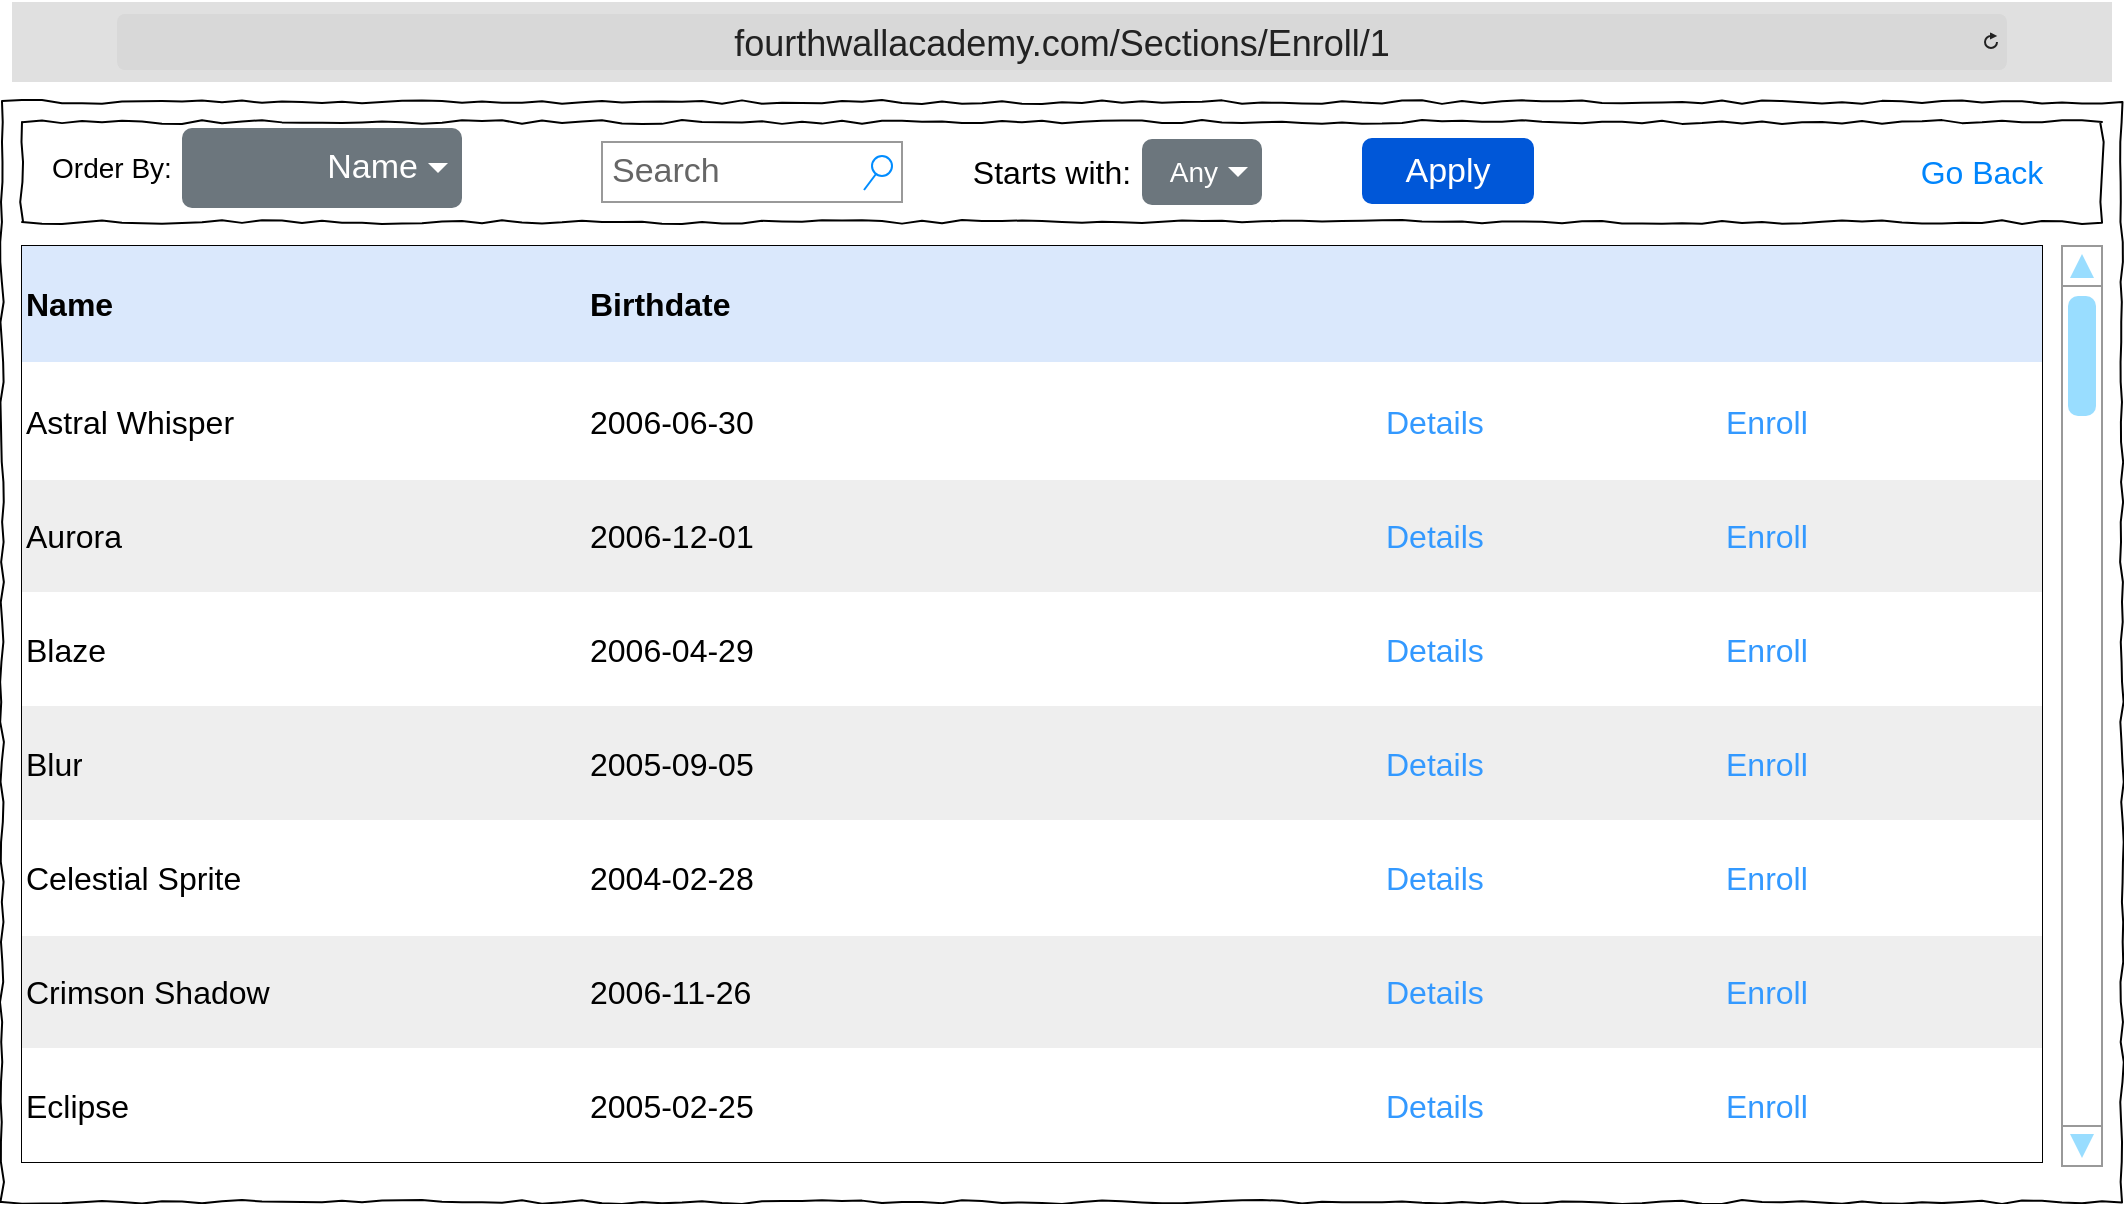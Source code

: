 <mxfile version="26.0.5">
  <diagram name="Page-1" id="03018318-947c-dd8e-b7a3-06fadd420f32">
    <mxGraphModel dx="3354" dy="1258" grid="1" gridSize="10" guides="1" tooltips="1" connect="1" arrows="1" fold="1" page="1" pageScale="1" pageWidth="1100" pageHeight="850" background="none" math="0" shadow="0">
      <root>
        <mxCell id="0" />
        <mxCell id="1" parent="0" />
        <mxCell id="677b7b8949515195-1" value="" style="whiteSpace=wrap;html=1;rounded=0;shadow=0;labelBackgroundColor=none;strokeColor=#000000;strokeWidth=1;fillColor=none;fontFamily=Verdana;fontSize=12;fontColor=#000000;align=center;comic=1;" parent="1" vertex="1">
          <mxGeometry x="20" y="60" width="1060" height="550" as="geometry" />
        </mxCell>
        <mxCell id="677b7b8949515195-10" value="" style="whiteSpace=wrap;html=1;rounded=0;shadow=0;labelBackgroundColor=none;strokeWidth=1;fillColor=none;fontFamily=Verdana;fontSize=12;align=center;comic=1;" parent="1" vertex="1">
          <mxGeometry x="30" y="70" width="1040" height="50" as="geometry" />
        </mxCell>
        <mxCell id="HjhiuZLruFTGGM_Ddv_2-103" value="" style="verticalLabelPosition=bottom;shadow=0;dashed=0;align=center;html=1;verticalAlign=top;strokeWidth=1;shape=mxgraph.mockup.navigation.scrollBar;strokeColor=#999999;barPos=98.611;fillColor2=#99ddff;strokeColor2=none;direction=north;" parent="1" vertex="1">
          <mxGeometry x="1050" y="132" width="20" height="460" as="geometry" />
        </mxCell>
        <mxCell id="HjhiuZLruFTGGM_Ddv_2-108" value="" style="shape=table;startSize=0;container=1;collapsible=0;childLayout=tableLayout;fontSize=16;align=left;" parent="1" vertex="1">
          <mxGeometry x="30" y="132" width="1010" height="458" as="geometry" />
        </mxCell>
        <mxCell id="HjhiuZLruFTGGM_Ddv_2-172" style="shape=tableRow;horizontal=0;startSize=0;swimlaneHead=0;swimlaneBody=0;strokeColor=inherit;top=0;left=0;bottom=0;right=0;collapsible=0;dropTarget=0;fillColor=none;points=[[0,0.5],[1,0.5]];portConstraint=eastwest;fontSize=16;" parent="HjhiuZLruFTGGM_Ddv_2-108" vertex="1">
          <mxGeometry width="1010" height="58" as="geometry" />
        </mxCell>
        <mxCell id="HjhiuZLruFTGGM_Ddv_2-173" value="&lt;b&gt;Name&lt;/b&gt;" style="shape=partialRectangle;html=1;whiteSpace=wrap;connectable=0;overflow=hidden;top=0;left=0;bottom=0;right=0;pointerEvents=1;fontSize=16;fillColor=#dae8fc;strokeColor=#6c8ebf;align=left;" parent="HjhiuZLruFTGGM_Ddv_2-172" vertex="1">
          <mxGeometry width="282" height="58" as="geometry">
            <mxRectangle width="282" height="58" as="alternateBounds" />
          </mxGeometry>
        </mxCell>
        <mxCell id="HjhiuZLruFTGGM_Ddv_2-174" value="&lt;b&gt;Birthdate&lt;/b&gt;" style="shape=partialRectangle;html=1;whiteSpace=wrap;connectable=0;overflow=hidden;top=0;left=0;bottom=0;right=0;pointerEvents=1;fontSize=16;fillColor=#dae8fc;strokeColor=#6c8ebf;align=left;" parent="HjhiuZLruFTGGM_Ddv_2-172" vertex="1">
          <mxGeometry x="282" width="398" height="58" as="geometry">
            <mxRectangle width="398" height="58" as="alternateBounds" />
          </mxGeometry>
        </mxCell>
        <mxCell id="HjhiuZLruFTGGM_Ddv_2-175" style="shape=partialRectangle;html=1;whiteSpace=wrap;connectable=0;overflow=hidden;top=0;left=0;bottom=0;right=0;pointerEvents=1;fontSize=16;fillColor=#dae8fc;strokeColor=#6c8ebf;align=left;" parent="HjhiuZLruFTGGM_Ddv_2-172" vertex="1">
          <mxGeometry x="680" width="170" height="58" as="geometry">
            <mxRectangle width="170" height="58" as="alternateBounds" />
          </mxGeometry>
        </mxCell>
        <mxCell id="Dehn6o_nvVBlmI8mv002-1" style="shape=partialRectangle;html=1;whiteSpace=wrap;connectable=0;overflow=hidden;top=0;left=0;bottom=0;right=0;pointerEvents=1;fontSize=16;fillColor=#dae8fc;strokeColor=#6c8ebf;align=left;" parent="HjhiuZLruFTGGM_Ddv_2-172" vertex="1">
          <mxGeometry x="850" width="160" height="58" as="geometry">
            <mxRectangle width="160" height="58" as="alternateBounds" />
          </mxGeometry>
        </mxCell>
        <mxCell id="HjhiuZLruFTGGM_Ddv_2-113" value="" style="shape=tableRow;horizontal=0;startSize=0;swimlaneHead=0;swimlaneBody=0;strokeColor=inherit;top=0;left=0;bottom=0;right=0;collapsible=0;dropTarget=0;fillColor=none;points=[[0,0.5],[1,0.5]];portConstraint=eastwest;fontSize=16;" parent="HjhiuZLruFTGGM_Ddv_2-108" vertex="1">
          <mxGeometry y="58" width="1010" height="59" as="geometry" />
        </mxCell>
        <mxCell id="HjhiuZLruFTGGM_Ddv_2-114" value="Astral Whisper" style="shape=partialRectangle;html=1;whiteSpace=wrap;connectable=0;overflow=hidden;top=0;left=0;bottom=0;right=0;pointerEvents=1;fontSize=16;align=left;" parent="HjhiuZLruFTGGM_Ddv_2-113" vertex="1">
          <mxGeometry width="282" height="59" as="geometry">
            <mxRectangle width="282" height="59" as="alternateBounds" />
          </mxGeometry>
        </mxCell>
        <mxCell id="HjhiuZLruFTGGM_Ddv_2-164" value="2006-06-30" style="shape=partialRectangle;html=1;whiteSpace=wrap;connectable=0;overflow=hidden;top=0;left=0;bottom=0;right=0;pointerEvents=1;fontSize=16;align=left;" parent="HjhiuZLruFTGGM_Ddv_2-113" vertex="1">
          <mxGeometry x="282" width="398" height="59" as="geometry">
            <mxRectangle width="398" height="59" as="alternateBounds" />
          </mxGeometry>
        </mxCell>
        <mxCell id="HjhiuZLruFTGGM_Ddv_2-122" value="Details" style="shape=partialRectangle;html=1;whiteSpace=wrap;connectable=0;overflow=hidden;top=0;left=0;bottom=0;right=0;pointerEvents=1;fontSize=16;fontColor=#3399FF;align=left;" parent="HjhiuZLruFTGGM_Ddv_2-113" vertex="1">
          <mxGeometry x="680" width="170" height="59" as="geometry">
            <mxRectangle width="170" height="59" as="alternateBounds" />
          </mxGeometry>
        </mxCell>
        <mxCell id="Dehn6o_nvVBlmI8mv002-2" value="Enroll" style="shape=partialRectangle;html=1;whiteSpace=wrap;connectable=0;overflow=hidden;top=0;left=0;bottom=0;right=0;pointerEvents=1;fontSize=16;fontColor=#3399FF;align=left;" parent="HjhiuZLruFTGGM_Ddv_2-113" vertex="1">
          <mxGeometry x="850" width="160" height="59" as="geometry">
            <mxRectangle width="160" height="59" as="alternateBounds" />
          </mxGeometry>
        </mxCell>
        <mxCell id="HjhiuZLruFTGGM_Ddv_2-117" value="" style="shape=tableRow;horizontal=0;startSize=0;swimlaneHead=0;swimlaneBody=0;strokeColor=inherit;top=0;left=0;bottom=0;right=0;collapsible=0;dropTarget=0;fillColor=none;points=[[0,0.5],[1,0.5]];portConstraint=eastwest;fontSize=16;" parent="HjhiuZLruFTGGM_Ddv_2-108" vertex="1">
          <mxGeometry y="117" width="1010" height="56" as="geometry" />
        </mxCell>
        <mxCell id="HjhiuZLruFTGGM_Ddv_2-118" value="Aurora" style="shape=partialRectangle;html=1;whiteSpace=wrap;connectable=0;overflow=hidden;top=0;left=0;bottom=0;right=0;pointerEvents=1;fontSize=16;fillColor=#eeeeee;strokeColor=#36393d;align=left;" parent="HjhiuZLruFTGGM_Ddv_2-117" vertex="1">
          <mxGeometry width="282" height="56" as="geometry">
            <mxRectangle width="282" height="56" as="alternateBounds" />
          </mxGeometry>
        </mxCell>
        <mxCell id="HjhiuZLruFTGGM_Ddv_2-165" value="2006-12-01" style="shape=partialRectangle;html=1;whiteSpace=wrap;connectable=0;overflow=hidden;top=0;left=0;bottom=0;right=0;pointerEvents=1;fontSize=16;fillColor=#eeeeee;strokeColor=#36393d;align=left;" parent="HjhiuZLruFTGGM_Ddv_2-117" vertex="1">
          <mxGeometry x="282" width="398" height="56" as="geometry">
            <mxRectangle width="398" height="56" as="alternateBounds" />
          </mxGeometry>
        </mxCell>
        <mxCell id="HjhiuZLruFTGGM_Ddv_2-123" value="Details" style="shape=partialRectangle;html=1;whiteSpace=wrap;connectable=0;overflow=hidden;top=0;left=0;bottom=0;right=0;pointerEvents=1;fontSize=16;fillColor=#eeeeee;strokeColor=#36393d;fontColor=#3399FF;align=left;" parent="HjhiuZLruFTGGM_Ddv_2-117" vertex="1">
          <mxGeometry x="680" width="170" height="56" as="geometry">
            <mxRectangle width="170" height="56" as="alternateBounds" />
          </mxGeometry>
        </mxCell>
        <mxCell id="Dehn6o_nvVBlmI8mv002-3" value="Enroll" style="shape=partialRectangle;html=1;whiteSpace=wrap;connectable=0;overflow=hidden;top=0;left=0;bottom=0;right=0;pointerEvents=1;fontSize=16;fillColor=#eeeeee;strokeColor=#36393d;fontColor=#3399FF;align=left;" parent="HjhiuZLruFTGGM_Ddv_2-117" vertex="1">
          <mxGeometry x="850" width="160" height="56" as="geometry">
            <mxRectangle width="160" height="56" as="alternateBounds" />
          </mxGeometry>
        </mxCell>
        <mxCell id="HjhiuZLruFTGGM_Ddv_2-127" style="shape=tableRow;horizontal=0;startSize=0;swimlaneHead=0;swimlaneBody=0;strokeColor=inherit;top=0;left=0;bottom=0;right=0;collapsible=0;dropTarget=0;fillColor=none;points=[[0,0.5],[1,0.5]];portConstraint=eastwest;fontSize=16;" parent="HjhiuZLruFTGGM_Ddv_2-108" vertex="1">
          <mxGeometry y="173" width="1010" height="57" as="geometry" />
        </mxCell>
        <mxCell id="HjhiuZLruFTGGM_Ddv_2-128" value="Blaze" style="shape=partialRectangle;html=1;whiteSpace=wrap;connectable=0;overflow=hidden;top=0;left=0;bottom=0;right=0;pointerEvents=1;fontSize=16;align=left;" parent="HjhiuZLruFTGGM_Ddv_2-127" vertex="1">
          <mxGeometry width="282" height="57" as="geometry">
            <mxRectangle width="282" height="57" as="alternateBounds" />
          </mxGeometry>
        </mxCell>
        <mxCell id="HjhiuZLruFTGGM_Ddv_2-166" value="2006-04-29" style="shape=partialRectangle;html=1;whiteSpace=wrap;connectable=0;overflow=hidden;top=0;left=0;bottom=0;right=0;pointerEvents=1;fontSize=16;align=left;" parent="HjhiuZLruFTGGM_Ddv_2-127" vertex="1">
          <mxGeometry x="282" width="398" height="57" as="geometry">
            <mxRectangle width="398" height="57" as="alternateBounds" />
          </mxGeometry>
        </mxCell>
        <mxCell id="HjhiuZLruFTGGM_Ddv_2-131" value="Details" style="shape=partialRectangle;html=1;whiteSpace=wrap;connectable=0;overflow=hidden;top=0;left=0;bottom=0;right=0;pointerEvents=1;fontSize=16;fontColor=#3399FF;align=left;" parent="HjhiuZLruFTGGM_Ddv_2-127" vertex="1">
          <mxGeometry x="680" width="170" height="57" as="geometry">
            <mxRectangle width="170" height="57" as="alternateBounds" />
          </mxGeometry>
        </mxCell>
        <mxCell id="Dehn6o_nvVBlmI8mv002-4" value="Enroll" style="shape=partialRectangle;html=1;whiteSpace=wrap;connectable=0;overflow=hidden;top=0;left=0;bottom=0;right=0;pointerEvents=1;fontSize=16;fontColor=#3399FF;align=left;" parent="HjhiuZLruFTGGM_Ddv_2-127" vertex="1">
          <mxGeometry x="850" width="160" height="57" as="geometry">
            <mxRectangle width="160" height="57" as="alternateBounds" />
          </mxGeometry>
        </mxCell>
        <mxCell id="HjhiuZLruFTGGM_Ddv_2-133" style="shape=tableRow;horizontal=0;startSize=0;swimlaneHead=0;swimlaneBody=0;strokeColor=inherit;top=0;left=0;bottom=0;right=0;collapsible=0;dropTarget=0;fillColor=none;points=[[0,0.5],[1,0.5]];portConstraint=eastwest;fontSize=16;" parent="HjhiuZLruFTGGM_Ddv_2-108" vertex="1">
          <mxGeometry y="230" width="1010" height="57" as="geometry" />
        </mxCell>
        <mxCell id="HjhiuZLruFTGGM_Ddv_2-134" value="Blur" style="shape=partialRectangle;html=1;whiteSpace=wrap;connectable=0;overflow=hidden;top=0;left=0;bottom=0;right=0;pointerEvents=1;fontSize=16;fillColor=#eeeeee;strokeColor=#36393d;align=left;" parent="HjhiuZLruFTGGM_Ddv_2-133" vertex="1">
          <mxGeometry width="282" height="57" as="geometry">
            <mxRectangle width="282" height="57" as="alternateBounds" />
          </mxGeometry>
        </mxCell>
        <mxCell id="HjhiuZLruFTGGM_Ddv_2-167" value="2005-09-05" style="shape=partialRectangle;html=1;whiteSpace=wrap;connectable=0;overflow=hidden;top=0;left=0;bottom=0;right=0;pointerEvents=1;fontSize=16;fillColor=#eeeeee;strokeColor=#36393d;align=left;" parent="HjhiuZLruFTGGM_Ddv_2-133" vertex="1">
          <mxGeometry x="282" width="398" height="57" as="geometry">
            <mxRectangle width="398" height="57" as="alternateBounds" />
          </mxGeometry>
        </mxCell>
        <mxCell id="HjhiuZLruFTGGM_Ddv_2-137" value="Details" style="shape=partialRectangle;html=1;whiteSpace=wrap;connectable=0;overflow=hidden;top=0;left=0;bottom=0;right=0;pointerEvents=1;fontSize=16;fillColor=#eeeeee;strokeColor=#36393d;fontColor=#3399FF;align=left;" parent="HjhiuZLruFTGGM_Ddv_2-133" vertex="1">
          <mxGeometry x="680" width="170" height="57" as="geometry">
            <mxRectangle width="170" height="57" as="alternateBounds" />
          </mxGeometry>
        </mxCell>
        <mxCell id="Dehn6o_nvVBlmI8mv002-5" value="Enroll" style="shape=partialRectangle;html=1;whiteSpace=wrap;connectable=0;overflow=hidden;top=0;left=0;bottom=0;right=0;pointerEvents=1;fontSize=16;fillColor=#eeeeee;strokeColor=#36393d;fontColor=#3399FF;align=left;" parent="HjhiuZLruFTGGM_Ddv_2-133" vertex="1">
          <mxGeometry x="850" width="160" height="57" as="geometry">
            <mxRectangle width="160" height="57" as="alternateBounds" />
          </mxGeometry>
        </mxCell>
        <mxCell id="HjhiuZLruFTGGM_Ddv_2-139" style="shape=tableRow;horizontal=0;startSize=0;swimlaneHead=0;swimlaneBody=0;strokeColor=inherit;top=0;left=0;bottom=0;right=0;collapsible=0;dropTarget=0;fillColor=none;points=[[0,0.5],[1,0.5]];portConstraint=eastwest;fontSize=16;" parent="HjhiuZLruFTGGM_Ddv_2-108" vertex="1">
          <mxGeometry y="287" width="1010" height="58" as="geometry" />
        </mxCell>
        <mxCell id="HjhiuZLruFTGGM_Ddv_2-140" value="Celestial Sprite" style="shape=partialRectangle;html=1;whiteSpace=wrap;connectable=0;overflow=hidden;top=0;left=0;bottom=0;right=0;pointerEvents=1;fontSize=16;align=left;" parent="HjhiuZLruFTGGM_Ddv_2-139" vertex="1">
          <mxGeometry width="282" height="58" as="geometry">
            <mxRectangle width="282" height="58" as="alternateBounds" />
          </mxGeometry>
        </mxCell>
        <mxCell id="HjhiuZLruFTGGM_Ddv_2-168" value="2004-02-28" style="shape=partialRectangle;html=1;whiteSpace=wrap;connectable=0;overflow=hidden;top=0;left=0;bottom=0;right=0;pointerEvents=1;fontSize=16;align=left;" parent="HjhiuZLruFTGGM_Ddv_2-139" vertex="1">
          <mxGeometry x="282" width="398" height="58" as="geometry">
            <mxRectangle width="398" height="58" as="alternateBounds" />
          </mxGeometry>
        </mxCell>
        <mxCell id="HjhiuZLruFTGGM_Ddv_2-143" value="Details" style="shape=partialRectangle;html=1;whiteSpace=wrap;connectable=0;overflow=hidden;top=0;left=0;bottom=0;right=0;pointerEvents=1;fontSize=16;fontColor=#3399FF;align=left;" parent="HjhiuZLruFTGGM_Ddv_2-139" vertex="1">
          <mxGeometry x="680" width="170" height="58" as="geometry">
            <mxRectangle width="170" height="58" as="alternateBounds" />
          </mxGeometry>
        </mxCell>
        <mxCell id="Dehn6o_nvVBlmI8mv002-6" value="Enroll" style="shape=partialRectangle;html=1;whiteSpace=wrap;connectable=0;overflow=hidden;top=0;left=0;bottom=0;right=0;pointerEvents=1;fontSize=16;fontColor=#3399FF;align=left;" parent="HjhiuZLruFTGGM_Ddv_2-139" vertex="1">
          <mxGeometry x="850" width="160" height="58" as="geometry">
            <mxRectangle width="160" height="58" as="alternateBounds" />
          </mxGeometry>
        </mxCell>
        <mxCell id="HjhiuZLruFTGGM_Ddv_2-145" style="shape=tableRow;horizontal=0;startSize=0;swimlaneHead=0;swimlaneBody=0;strokeColor=inherit;top=0;left=0;bottom=0;right=0;collapsible=0;dropTarget=0;fillColor=none;points=[[0,0.5],[1,0.5]];portConstraint=eastwest;fontSize=16;" parent="HjhiuZLruFTGGM_Ddv_2-108" vertex="1">
          <mxGeometry y="345" width="1010" height="56" as="geometry" />
        </mxCell>
        <mxCell id="HjhiuZLruFTGGM_Ddv_2-146" value="Crimson Shadow" style="shape=partialRectangle;html=1;whiteSpace=wrap;connectable=0;overflow=hidden;top=0;left=0;bottom=0;right=0;pointerEvents=1;fontSize=16;fillColor=#eeeeee;strokeColor=#36393d;align=left;" parent="HjhiuZLruFTGGM_Ddv_2-145" vertex="1">
          <mxGeometry width="282" height="56" as="geometry">
            <mxRectangle width="282" height="56" as="alternateBounds" />
          </mxGeometry>
        </mxCell>
        <mxCell id="HjhiuZLruFTGGM_Ddv_2-169" value="2006-11-26" style="shape=partialRectangle;html=1;whiteSpace=wrap;connectable=0;overflow=hidden;top=0;left=0;bottom=0;right=0;pointerEvents=1;fontSize=16;fillColor=#eeeeee;strokeColor=#36393d;align=left;" parent="HjhiuZLruFTGGM_Ddv_2-145" vertex="1">
          <mxGeometry x="282" width="398" height="56" as="geometry">
            <mxRectangle width="398" height="56" as="alternateBounds" />
          </mxGeometry>
        </mxCell>
        <mxCell id="HjhiuZLruFTGGM_Ddv_2-149" value="Details" style="shape=partialRectangle;html=1;whiteSpace=wrap;connectable=0;overflow=hidden;top=0;left=0;bottom=0;right=0;pointerEvents=1;fontSize=16;fillColor=#eeeeee;strokeColor=#36393d;fontColor=#3399FF;align=left;" parent="HjhiuZLruFTGGM_Ddv_2-145" vertex="1">
          <mxGeometry x="680" width="170" height="56" as="geometry">
            <mxRectangle width="170" height="56" as="alternateBounds" />
          </mxGeometry>
        </mxCell>
        <mxCell id="Dehn6o_nvVBlmI8mv002-7" value="Enroll" style="shape=partialRectangle;html=1;whiteSpace=wrap;connectable=0;overflow=hidden;top=0;left=0;bottom=0;right=0;pointerEvents=1;fontSize=16;fillColor=#eeeeee;strokeColor=#36393d;fontColor=#3399FF;align=left;" parent="HjhiuZLruFTGGM_Ddv_2-145" vertex="1">
          <mxGeometry x="850" width="160" height="56" as="geometry">
            <mxRectangle width="160" height="56" as="alternateBounds" />
          </mxGeometry>
        </mxCell>
        <mxCell id="HjhiuZLruFTGGM_Ddv_2-151" style="shape=tableRow;horizontal=0;startSize=0;swimlaneHead=0;swimlaneBody=0;strokeColor=inherit;top=0;left=0;bottom=0;right=0;collapsible=0;dropTarget=0;fillColor=none;points=[[0,0.5],[1,0.5]];portConstraint=eastwest;fontSize=16;" parent="HjhiuZLruFTGGM_Ddv_2-108" vertex="1">
          <mxGeometry y="401" width="1010" height="57" as="geometry" />
        </mxCell>
        <mxCell id="HjhiuZLruFTGGM_Ddv_2-152" value="Eclipse" style="shape=partialRectangle;html=1;whiteSpace=wrap;connectable=0;overflow=hidden;top=0;left=0;bottom=0;right=0;pointerEvents=1;fontSize=16;align=left;" parent="HjhiuZLruFTGGM_Ddv_2-151" vertex="1">
          <mxGeometry width="282" height="57" as="geometry">
            <mxRectangle width="282" height="57" as="alternateBounds" />
          </mxGeometry>
        </mxCell>
        <mxCell id="HjhiuZLruFTGGM_Ddv_2-170" value="2005-02-25" style="shape=partialRectangle;html=1;whiteSpace=wrap;connectable=0;overflow=hidden;top=0;left=0;bottom=0;right=0;pointerEvents=1;fontSize=16;align=left;" parent="HjhiuZLruFTGGM_Ddv_2-151" vertex="1">
          <mxGeometry x="282" width="398" height="57" as="geometry">
            <mxRectangle width="398" height="57" as="alternateBounds" />
          </mxGeometry>
        </mxCell>
        <mxCell id="HjhiuZLruFTGGM_Ddv_2-155" value="Details" style="shape=partialRectangle;html=1;whiteSpace=wrap;connectable=0;overflow=hidden;top=0;left=0;bottom=0;right=0;pointerEvents=1;fontSize=16;fontColor=#3399FF;align=left;" parent="HjhiuZLruFTGGM_Ddv_2-151" vertex="1">
          <mxGeometry x="680" width="170" height="57" as="geometry">
            <mxRectangle width="170" height="57" as="alternateBounds" />
          </mxGeometry>
        </mxCell>
        <mxCell id="Dehn6o_nvVBlmI8mv002-8" value="Enroll" style="shape=partialRectangle;html=1;whiteSpace=wrap;connectable=0;overflow=hidden;top=0;left=0;bottom=0;right=0;pointerEvents=1;fontSize=16;fontColor=#3399FF;align=left;" parent="HjhiuZLruFTGGM_Ddv_2-151" vertex="1">
          <mxGeometry x="850" width="160" height="57" as="geometry">
            <mxRectangle width="160" height="57" as="alternateBounds" />
          </mxGeometry>
        </mxCell>
        <mxCell id="HjhiuZLruFTGGM_Ddv_2-159" value="Search" style="strokeWidth=1;shadow=0;dashed=0;align=center;html=1;shape=mxgraph.mockup.forms.searchBox;strokeColor=#999999;mainText=;strokeColor2=#008cff;fontColor=#666666;fontSize=17;align=left;spacingLeft=3;whiteSpace=wrap;" parent="1" vertex="1">
          <mxGeometry x="320" y="80" width="150" height="30" as="geometry" />
        </mxCell>
        <mxCell id="HjhiuZLruFTGGM_Ddv_2-163" value="&lt;font style=&quot;font-size: 17px;&quot;&gt;Apply&lt;/font&gt;" style="rounded=1;fillColor=#0057D8;strokeColor=none;html=1;whiteSpace=wrap;fontColor=#ffffff;align=center;verticalAlign=middle;fontStyle=0;fontSize=12;sketch=0;" parent="1" vertex="1">
          <mxGeometry x="700" y="78" width="86" height="33" as="geometry" />
        </mxCell>
        <mxCell id="HjhiuZLruFTGGM_Ddv_2-176" value="&lt;font style=&quot;font-size: 14px;&quot;&gt;Order By:&lt;/font&gt;" style="text;html=1;align=center;verticalAlign=middle;whiteSpace=wrap;rounded=0;" parent="1" vertex="1">
          <mxGeometry x="40" y="78" width="70" height="30" as="geometry" />
        </mxCell>
        <mxCell id="HjhiuZLruFTGGM_Ddv_2-177" value="&lt;font style=&quot;font-size: 17px;&quot;&gt;Name&lt;/font&gt;" style="html=1;shadow=0;dashed=0;shape=mxgraph.bootstrap.rrect;rSize=5;strokeColor=none;strokeWidth=1;fillColor=#6C767D;fontColor=#ffffff;whiteSpace=wrap;align=right;verticalAlign=middle;fontStyle=0;fontSize=14;spacingRight=20;" parent="1" vertex="1">
          <mxGeometry x="110" y="73" width="140" height="40" as="geometry" />
        </mxCell>
        <mxCell id="HjhiuZLruFTGGM_Ddv_2-178" value="" style="shape=triangle;direction=south;fillColor=#ffffff;strokeColor=none;perimeter=none;" parent="HjhiuZLruFTGGM_Ddv_2-177" vertex="1">
          <mxGeometry x="1" y="0.5" width="10" height="5" relative="1" as="geometry">
            <mxPoint x="-17" y="-2.5" as="offset" />
          </mxGeometry>
        </mxCell>
        <mxCell id="vkX5BvwNz0js688uhqi4-1" value="&lt;font style=&quot;font-size: 18px;&quot;&gt;fourthwallacademy.com/Sections/Enroll/1&lt;/font&gt;" style="html=1;strokeWidth=1;shadow=0;dashed=0;shape=mxgraph.ios7ui.url;fillColor=#e0e0e0;strokeColor=#c0c0c0;buttonText=;strokeColor2=#222222;fontColor=#222222;fontSize=8;spacingTop=2;align=center;whiteSpace=wrap;" parent="1" vertex="1">
          <mxGeometry x="25" y="10" width="1050" height="40" as="geometry" />
        </mxCell>
        <mxCell id="Z7QXW6Ue3pPTZLCxYrdQ-1" value="Any" style="html=1;shadow=0;dashed=0;shape=mxgraph.bootstrap.rrect;rSize=5;strokeColor=none;strokeWidth=1;fillColor=#6C767D;fontColor=#ffffff;whiteSpace=wrap;align=right;verticalAlign=middle;fontStyle=0;fontSize=14;spacingRight=20;" parent="1" vertex="1">
          <mxGeometry x="590" y="78.5" width="60" height="33" as="geometry" />
        </mxCell>
        <mxCell id="Z7QXW6Ue3pPTZLCxYrdQ-2" value="" style="shape=triangle;direction=south;fillColor=#ffffff;strokeColor=none;perimeter=none;" parent="Z7QXW6Ue3pPTZLCxYrdQ-1" vertex="1">
          <mxGeometry x="1" y="0.5" width="10" height="5" relative="1" as="geometry">
            <mxPoint x="-17" y="-2.5" as="offset" />
          </mxGeometry>
        </mxCell>
        <mxCell id="Z7QXW6Ue3pPTZLCxYrdQ-3" value="&lt;font style=&quot;font-size: 16px;&quot;&gt;Starts with:&lt;/font&gt;" style="text;html=1;align=center;verticalAlign=middle;whiteSpace=wrap;rounded=0;" parent="1" vertex="1">
          <mxGeometry x="500" y="80" width="90" height="30" as="geometry" />
        </mxCell>
        <mxCell id="ws6MxgKoG79IxIi_1gc0-1" value="Go Back" style="html=1;shadow=0;dashed=0;shape=mxgraph.bootstrap.rrect;rSize=5;strokeColor=none;strokeWidth=1;fillColor=none;fontColor=#0085FC;whiteSpace=wrap;align=center;verticalAlign=middle;spacingLeft=0;fontStyle=0;fontSize=16;spacing=5;" vertex="1" parent="1">
          <mxGeometry x="970" y="75" width="80" height="40" as="geometry" />
        </mxCell>
      </root>
    </mxGraphModel>
  </diagram>
</mxfile>
